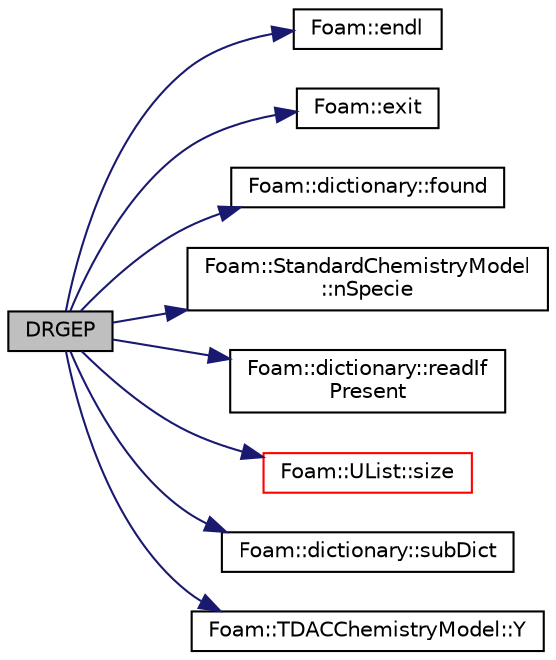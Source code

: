 digraph "DRGEP"
{
  bgcolor="transparent";
  edge [fontname="Helvetica",fontsize="10",labelfontname="Helvetica",labelfontsize="10"];
  node [fontname="Helvetica",fontsize="10",shape=record];
  rankdir="LR";
  Node1 [label="DRGEP",height=0.2,width=0.4,color="black", fillcolor="grey75", style="filled" fontcolor="black"];
  Node1 -> Node2 [color="midnightblue",fontsize="10",style="solid",fontname="Helvetica"];
  Node2 [label="Foam::endl",height=0.2,width=0.4,color="black",URL="$namespaceFoam.html#a2db8fe02a0d3909e9351bb4275b23ce4",tooltip="Add newline and flush stream. "];
  Node1 -> Node3 [color="midnightblue",fontsize="10",style="solid",fontname="Helvetica"];
  Node3 [label="Foam::exit",height=0.2,width=0.4,color="black",URL="$namespaceFoam.html#a06ca7250d8e89caf05243ec094843642"];
  Node1 -> Node4 [color="midnightblue",fontsize="10",style="solid",fontname="Helvetica"];
  Node4 [label="Foam::dictionary::found",height=0.2,width=0.4,color="black",URL="$classFoam_1_1dictionary.html#a48c2fe14a2e97cbe5a6d8b197043f5d7",tooltip="Search for an entry (const access) with the given keyword. "];
  Node1 -> Node5 [color="midnightblue",fontsize="10",style="solid",fontname="Helvetica"];
  Node5 [label="Foam::StandardChemistryModel\l::nSpecie",height=0.2,width=0.4,color="black",URL="$classFoam_1_1StandardChemistryModel.html#a5c95f1708b2785c13b8cf0e2e85f285a",tooltip="The number of species. "];
  Node1 -> Node6 [color="midnightblue",fontsize="10",style="solid",fontname="Helvetica"];
  Node6 [label="Foam::dictionary::readIf\lPresent",height=0.2,width=0.4,color="black",URL="$classFoam_1_1dictionary.html#a8f7067ef9364fc3f5cb74b0f69feaef3",tooltip="Find an entry if present, and assign to T val. FatalIOError if it is found and the number of tokens i..."];
  Node1 -> Node7 [color="midnightblue",fontsize="10",style="solid",fontname="Helvetica"];
  Node7 [label="Foam::UList::size",height=0.2,width=0.4,color="red",URL="$classFoam_1_1UList.html#afee03bfededf699921815b2bf3c41e35",tooltip="Override size to be inconsistent with allocated storage. "];
  Node1 -> Node8 [color="midnightblue",fontsize="10",style="solid",fontname="Helvetica"];
  Node8 [label="Foam::dictionary::subDict",height=0.2,width=0.4,color="black",URL="$classFoam_1_1dictionary.html#ac0c70aeaf70dd0be6814c63b481a5c90",tooltip="Find and return a sub-dictionary. "];
  Node1 -> Node9 [color="midnightblue",fontsize="10",style="solid",fontname="Helvetica"];
  Node9 [label="Foam::TDACChemistryModel::Y",height=0.2,width=0.4,color="black",URL="$classFoam_1_1TDACChemistryModel.html#a98fc615b86ae04a5a00a36c8fb619a16"];
}
